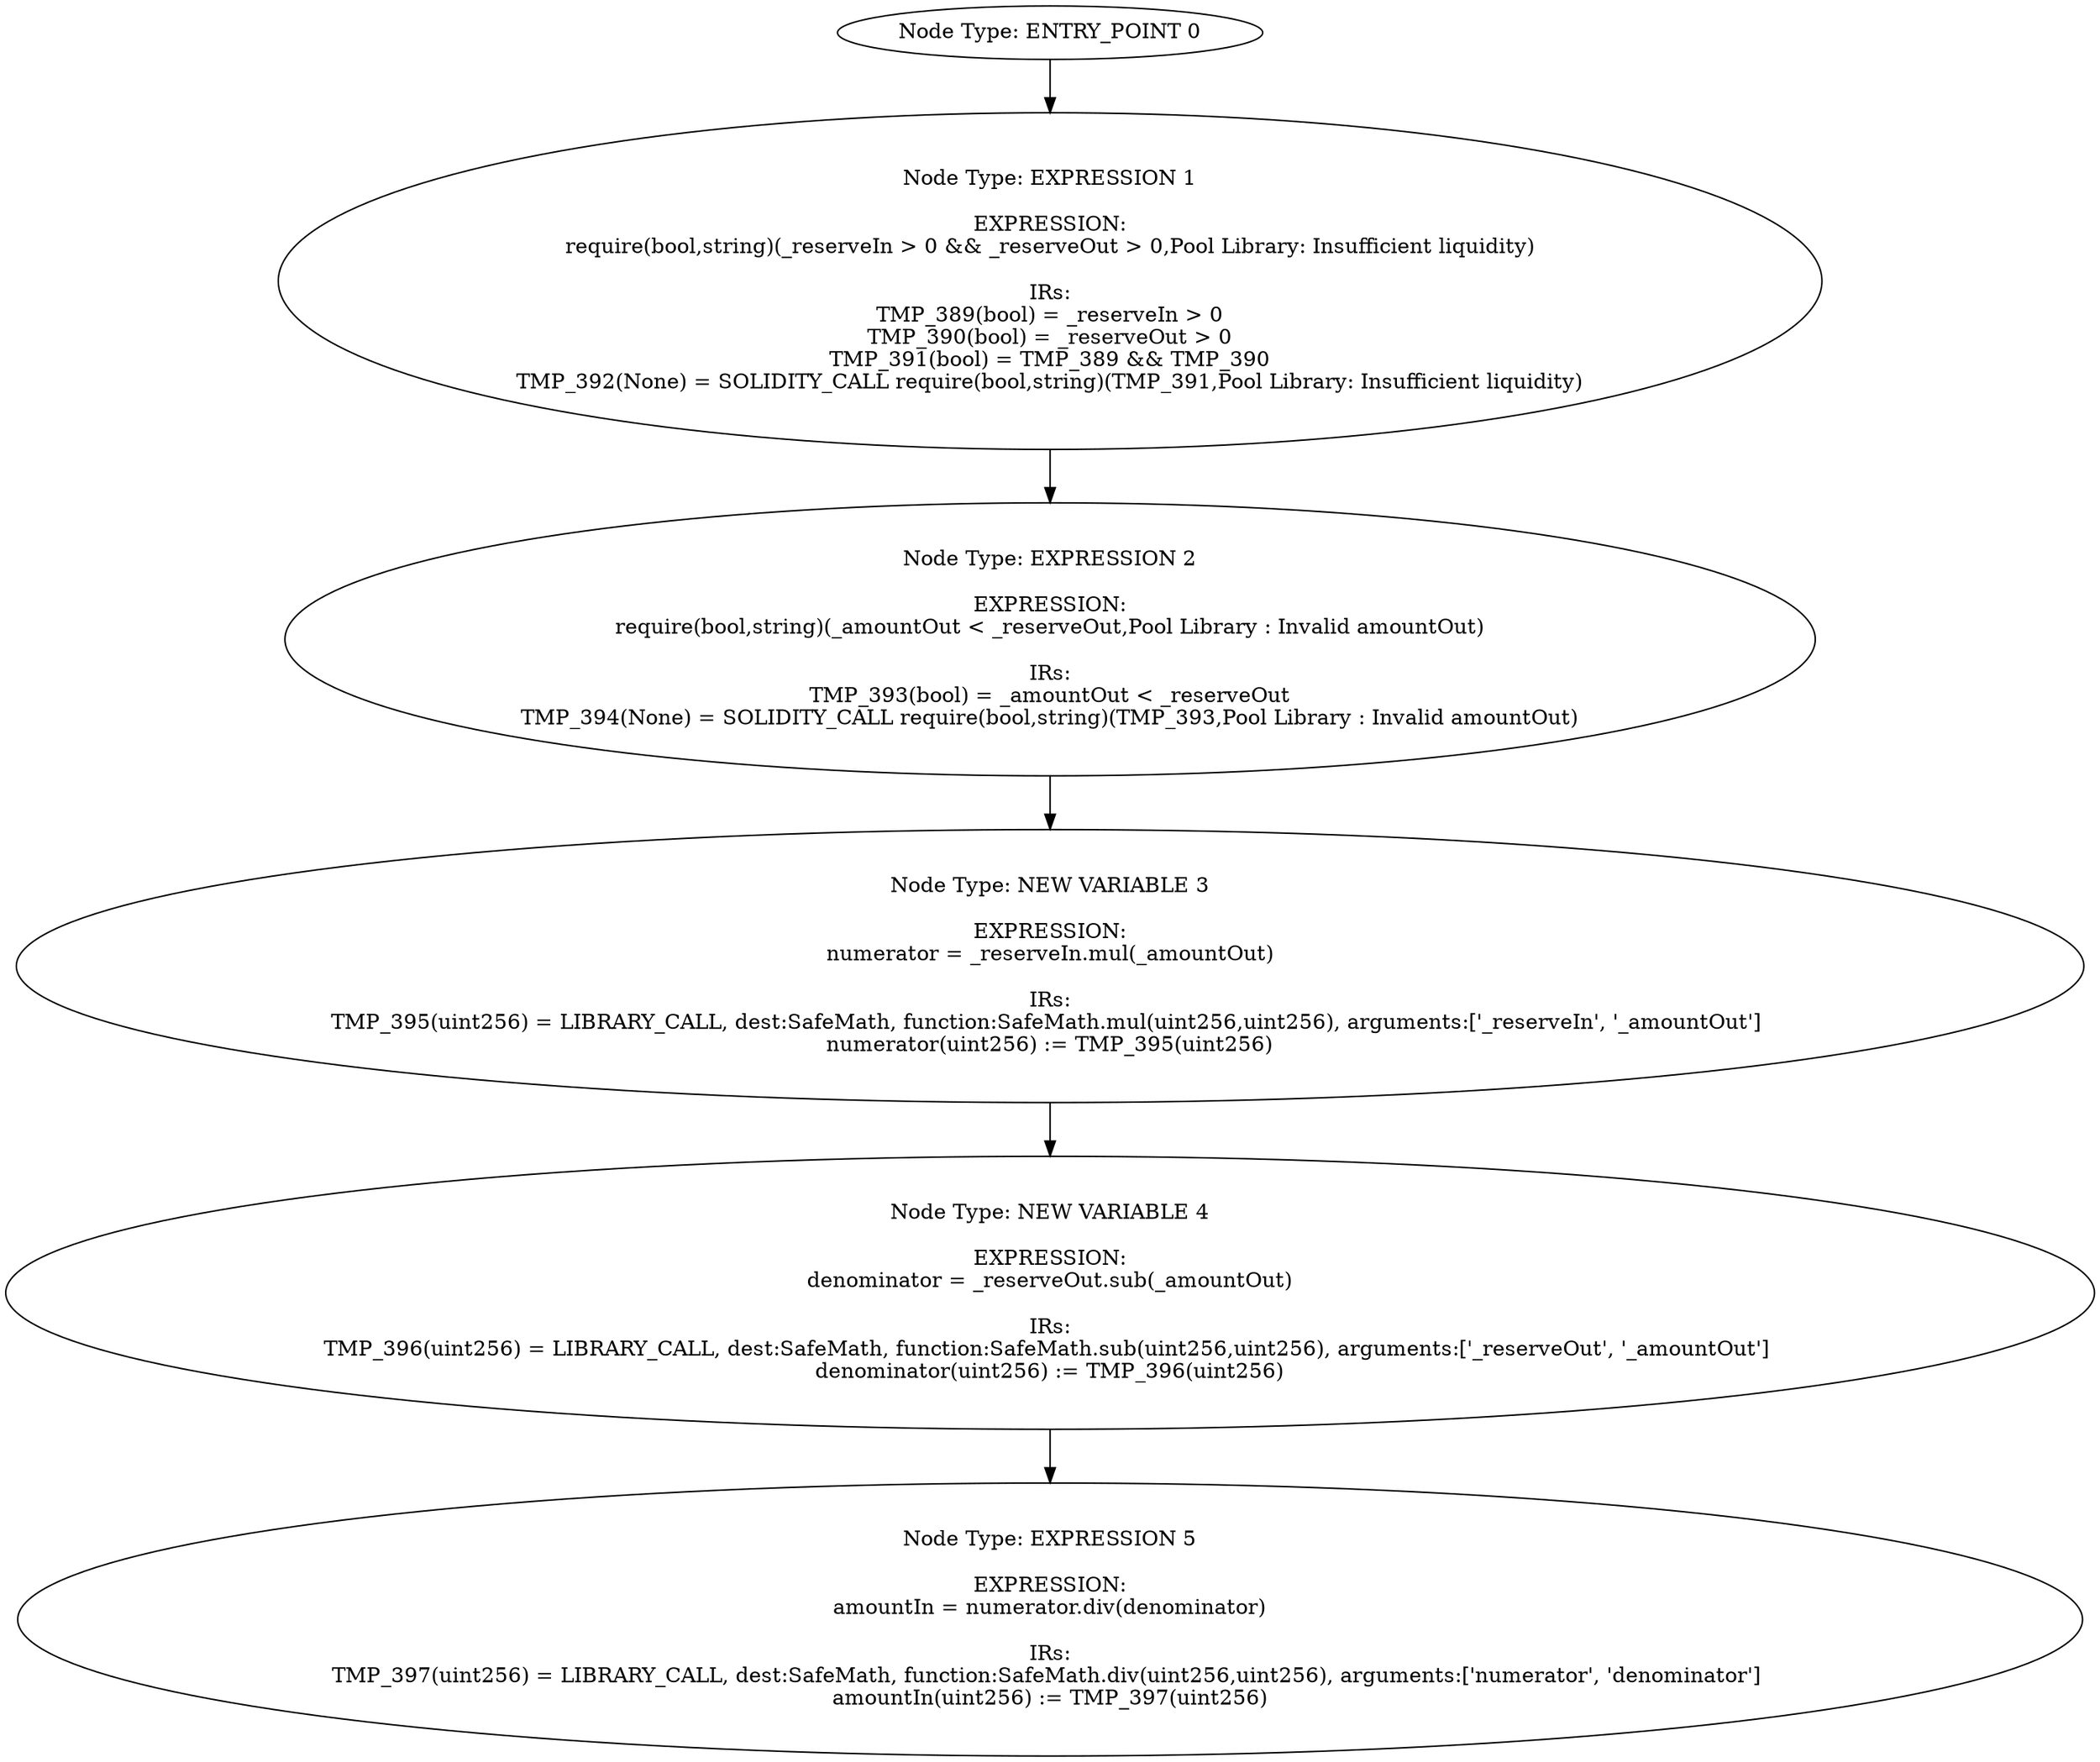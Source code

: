 digraph{
0[label="Node Type: ENTRY_POINT 0
"];
0->1;
1[label="Node Type: EXPRESSION 1

EXPRESSION:
require(bool,string)(_reserveIn > 0 && _reserveOut > 0,Pool Library: Insufficient liquidity)

IRs:
TMP_389(bool) = _reserveIn > 0
TMP_390(bool) = _reserveOut > 0
TMP_391(bool) = TMP_389 && TMP_390
TMP_392(None) = SOLIDITY_CALL require(bool,string)(TMP_391,Pool Library: Insufficient liquidity)"];
1->2;
2[label="Node Type: EXPRESSION 2

EXPRESSION:
require(bool,string)(_amountOut < _reserveOut,Pool Library : Invalid amountOut)

IRs:
TMP_393(bool) = _amountOut < _reserveOut
TMP_394(None) = SOLIDITY_CALL require(bool,string)(TMP_393,Pool Library : Invalid amountOut)"];
2->3;
3[label="Node Type: NEW VARIABLE 3

EXPRESSION:
numerator = _reserveIn.mul(_amountOut)

IRs:
TMP_395(uint256) = LIBRARY_CALL, dest:SafeMath, function:SafeMath.mul(uint256,uint256), arguments:['_reserveIn', '_amountOut'] 
numerator(uint256) := TMP_395(uint256)"];
3->4;
4[label="Node Type: NEW VARIABLE 4

EXPRESSION:
denominator = _reserveOut.sub(_amountOut)

IRs:
TMP_396(uint256) = LIBRARY_CALL, dest:SafeMath, function:SafeMath.sub(uint256,uint256), arguments:['_reserveOut', '_amountOut'] 
denominator(uint256) := TMP_396(uint256)"];
4->5;
5[label="Node Type: EXPRESSION 5

EXPRESSION:
amountIn = numerator.div(denominator)

IRs:
TMP_397(uint256) = LIBRARY_CALL, dest:SafeMath, function:SafeMath.div(uint256,uint256), arguments:['numerator', 'denominator'] 
amountIn(uint256) := TMP_397(uint256)"];
}
